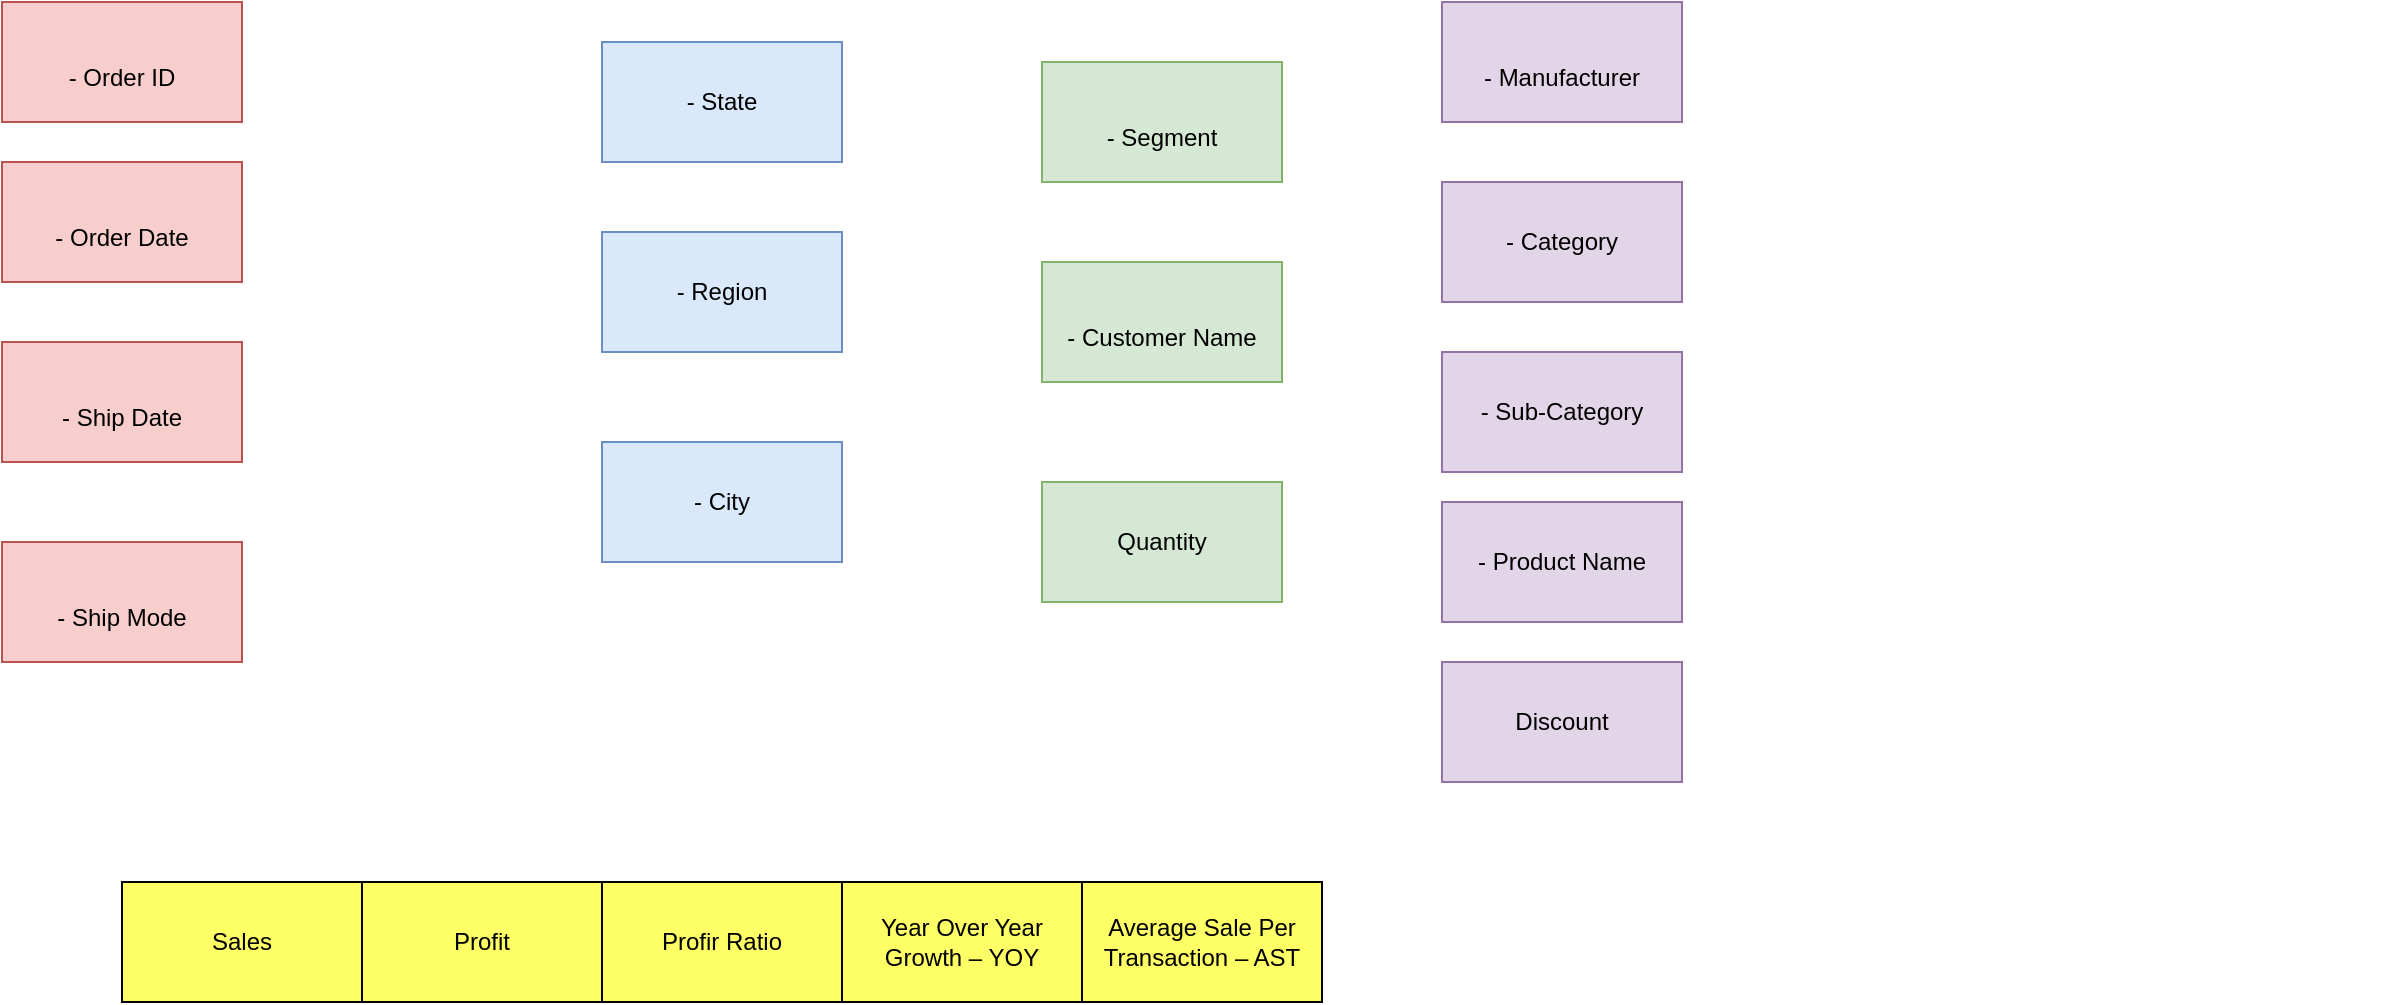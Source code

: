 <mxfile version="20.7.4" type="device"><diagram id="4KSoTc0knV2TrVY026ty" name="Trang-1"><mxGraphModel dx="1257" dy="646" grid="1" gridSize="10" guides="1" tooltips="1" connect="1" arrows="1" fold="1" page="1" pageScale="1" pageWidth="827" pageHeight="1169" math="0" shadow="0"><root><mxCell id="0"/><mxCell id="1" parent="0"/><mxCell id="AqU8WwGlREQ7779xUVGo-2" value="&lt;span style=&quot;text-align: left;&quot;&gt;- Category&lt;/span&gt;" style="rounded=0;whiteSpace=wrap;html=1;fillColor=#e1d5e7;strokeColor=#9673a6;" parent="1" vertex="1"><mxGeometry x="760" y="100" width="120" height="60" as="geometry"/></mxCell><mxCell id="AqU8WwGlREQ7779xUVGo-3" value="&lt;span style=&quot;text-align: left;&quot;&gt;- Product Name&lt;/span&gt;" style="rounded=0;whiteSpace=wrap;html=1;fillColor=#e1d5e7;strokeColor=#9673a6;" parent="1" vertex="1"><mxGeometry x="760" y="260" width="120" height="60" as="geometry"/></mxCell><mxCell id="AqU8WwGlREQ7779xUVGo-4" value="&lt;span style=&quot;text-align: left;&quot;&gt;- State&lt;/span&gt;" style="rounded=0;whiteSpace=wrap;html=1;fillColor=#dae8fc;strokeColor=#6c8ebf;" parent="1" vertex="1"><mxGeometry x="340" y="30" width="120" height="60" as="geometry"/></mxCell><mxCell id="AqU8WwGlREQ7779xUVGo-6" value="&lt;br style=&quot;border-color: var(--border-color); text-align: left;&quot;&gt;&lt;span style=&quot;text-align: left;&quot;&gt;- Ship Date&lt;/span&gt;" style="rounded=0;whiteSpace=wrap;html=1;fillColor=#f8cecc;strokeColor=#b85450;" parent="1" vertex="1"><mxGeometry x="40" y="180" width="120" height="60" as="geometry"/></mxCell><mxCell id="AqU8WwGlREQ7779xUVGo-8" value="&lt;span style=&quot;text-align: left;&quot;&gt;- City&lt;/span&gt;" style="rounded=0;whiteSpace=wrap;html=1;fillColor=#dae8fc;strokeColor=#6c8ebf;" parent="1" vertex="1"><mxGeometry x="340" y="230" width="120" height="60" as="geometry"/></mxCell><mxCell id="AqU8WwGlREQ7779xUVGo-9" value="&lt;br style=&quot;border-color: var(--border-color); text-align: left;&quot;&gt;&lt;span style=&quot;text-align: left;&quot;&gt;- Customer Name&lt;/span&gt;" style="rounded=0;whiteSpace=wrap;html=1;fillColor=#d5e8d4;strokeColor=#82b366;" parent="1" vertex="1"><mxGeometry x="560" y="140" width="120" height="60" as="geometry"/></mxCell><mxCell id="AqU8WwGlREQ7779xUVGo-10" value="&lt;br style=&quot;border-color: var(--border-color); text-align: left;&quot;&gt;&lt;span style=&quot;text-align: left;&quot;&gt;- Order ID&lt;/span&gt;" style="rounded=0;whiteSpace=wrap;html=1;fillColor=#f8cecc;strokeColor=#b85450;" parent="1" vertex="1"><mxGeometry x="40" y="10" width="120" height="60" as="geometry"/></mxCell><mxCell id="AqU8WwGlREQ7779xUVGo-11" value="&lt;br style=&quot;border-color: var(--border-color); text-align: left;&quot;&gt;&lt;span style=&quot;text-align: left;&quot;&gt;- Manufacturer&lt;/span&gt;" style="rounded=0;whiteSpace=wrap;html=1;fillColor=#e1d5e7;strokeColor=#9673a6;" parent="1" vertex="1"><mxGeometry x="760" y="10" width="120" height="60" as="geometry"/></mxCell><mxCell id="AqU8WwGlREQ7779xUVGo-12" value="&lt;br style=&quot;border-color: var(--border-color); text-align: left;&quot;&gt;&lt;span style=&quot;text-align: left;&quot;&gt;- Order Date&lt;/span&gt;" style="rounded=0;whiteSpace=wrap;html=1;fillColor=#f8cecc;strokeColor=#b85450;" parent="1" vertex="1"><mxGeometry x="40" y="90" width="120" height="60" as="geometry"/></mxCell><mxCell id="AqU8WwGlREQ7779xUVGo-16" value="&lt;br style=&quot;border-color: var(--border-color); text-align: left;&quot;&gt;&lt;span style=&quot;text-align: left;&quot;&gt;- Ship Mode&lt;/span&gt;" style="rounded=0;whiteSpace=wrap;html=1;fillColor=#f8cecc;strokeColor=#b85450;" parent="1" vertex="1"><mxGeometry x="40" y="280" width="120" height="60" as="geometry"/></mxCell><mxCell id="AqU8WwGlREQ7779xUVGo-17" value="&lt;span style=&quot;text-align: left;&quot;&gt;&amp;nbsp;&lt;/span&gt;&lt;br style=&quot;border-color: var(--border-color); text-align: left;&quot;&gt;&lt;span style=&quot;text-align: left;&quot;&gt;- Segment&lt;/span&gt;" style="rounded=0;whiteSpace=wrap;html=1;fillColor=#d5e8d4;strokeColor=#82b366;" parent="1" vertex="1"><mxGeometry x="560" y="40" width="120" height="60" as="geometry"/></mxCell><mxCell id="AqU8WwGlREQ7779xUVGo-18" value="&lt;span style=&quot;text-align: left;&quot;&gt;- Region&lt;/span&gt;" style="rounded=0;whiteSpace=wrap;html=1;fillColor=#dae8fc;strokeColor=#6c8ebf;" parent="1" vertex="1"><mxGeometry x="340" y="125" width="120" height="60" as="geometry"/></mxCell><mxCell id="AqU8WwGlREQ7779xUVGo-20" value="&lt;span style=&quot;color: rgba(0, 0, 0, 0); font-family: monospace; font-size: 0px; text-align: start;&quot;&gt;%3CmxGraphModel%3E%3Croot%3E%3CmxCell%20id%3D%220%22%2F%3E%3CmxCell%20id%3D%221%22%20parent%3D%220%22%2F%3E%3CmxCell%20id%3D%222%22%20value%3D%22%22%20style%3D%22rounded%3D0%3BwhiteSpace%3Dwrap%3Bhtml%3D1%3B%22%20vertex%3D%221%22%20parent%3D%221%22%3E%3CmxGeometry%20x%3D%22200%22%20y%3D%22270%22%20width%3D%22120%22%20height%3D%2260%22%20as%3D%22geometry%22%2F%3E%3C%2FmxCell%3E%3C%2Froot%3E%3C%2FmxGraphModel%3E&lt;/span&gt;" style="text;html=1;align=center;verticalAlign=middle;resizable=0;points=[];autosize=1;strokeColor=none;fillColor=none;" parent="1" vertex="1"><mxGeometry x="1220" y="155" width="20" height="30" as="geometry"/></mxCell><mxCell id="AqU8WwGlREQ7779xUVGo-23" value="&lt;span style=&quot;text-align: left;&quot;&gt;Discount&lt;/span&gt;" style="rounded=0;whiteSpace=wrap;html=1;fillColor=#e1d5e7;strokeColor=#9673a6;" parent="1" vertex="1"><mxGeometry x="760" y="340" width="120" height="60" as="geometry"/></mxCell><mxCell id="AqU8WwGlREQ7779xUVGo-25" value="&lt;span style=&quot;text-align: left;&quot;&gt;- Sub-Category&lt;/span&gt;" style="rounded=0;whiteSpace=wrap;html=1;fillColor=#e1d5e7;strokeColor=#9673a6;" parent="1" vertex="1"><mxGeometry x="760" y="185" width="120" height="60" as="geometry"/></mxCell><mxCell id="AqU8WwGlREQ7779xUVGo-26" value="Profit" style="rounded=0;whiteSpace=wrap;html=1;fillColor=#FFFF66;" parent="1" vertex="1"><mxGeometry x="220" y="450" width="120" height="60" as="geometry"/></mxCell><mxCell id="AqU8WwGlREQ7779xUVGo-27" value="Profir Ratio" style="rounded=0;whiteSpace=wrap;html=1;fillColor=#FFFF66;" parent="1" vertex="1"><mxGeometry x="340" y="450" width="120" height="60" as="geometry"/></mxCell><mxCell id="AqU8WwGlREQ7779xUVGo-28" value="Quantity" style="rounded=0;whiteSpace=wrap;html=1;fillColor=#d5e8d4;strokeColor=#82b366;" parent="1" vertex="1"><mxGeometry x="560" y="250" width="120" height="60" as="geometry"/></mxCell><mxCell id="AqU8WwGlREQ7779xUVGo-29" value="Sales" style="rounded=0;whiteSpace=wrap;html=1;fillColor=#FFFF66;" parent="1" vertex="1"><mxGeometry x="100" y="450" width="120" height="60" as="geometry"/></mxCell><mxCell id="AqU8WwGlREQ7779xUVGo-30" style="edgeStyle=orthogonalEdgeStyle;rounded=0;orthogonalLoop=1;jettySize=auto;html=1;exitX=0.5;exitY=1;exitDx=0;exitDy=0;" parent="1" source="AqU8WwGlREQ7779xUVGo-16" target="AqU8WwGlREQ7779xUVGo-16" edge="1"><mxGeometry relative="1" as="geometry"/></mxCell><mxCell id="AqU8WwGlREQ7779xUVGo-32" value="Year Over Year Growth – YOY" style="rounded=0;whiteSpace=wrap;html=1;fillColor=#FFFF66;" parent="1" vertex="1"><mxGeometry x="460" y="450" width="120" height="60" as="geometry"/></mxCell><mxCell id="AqU8WwGlREQ7779xUVGo-34" value="Average Sale Per Transaction – AST" style="rounded=0;whiteSpace=wrap;html=1;fillColor=#FFFF66;" parent="1" vertex="1"><mxGeometry x="580" y="450" width="120" height="60" as="geometry"/></mxCell></root></mxGraphModel></diagram></mxfile>